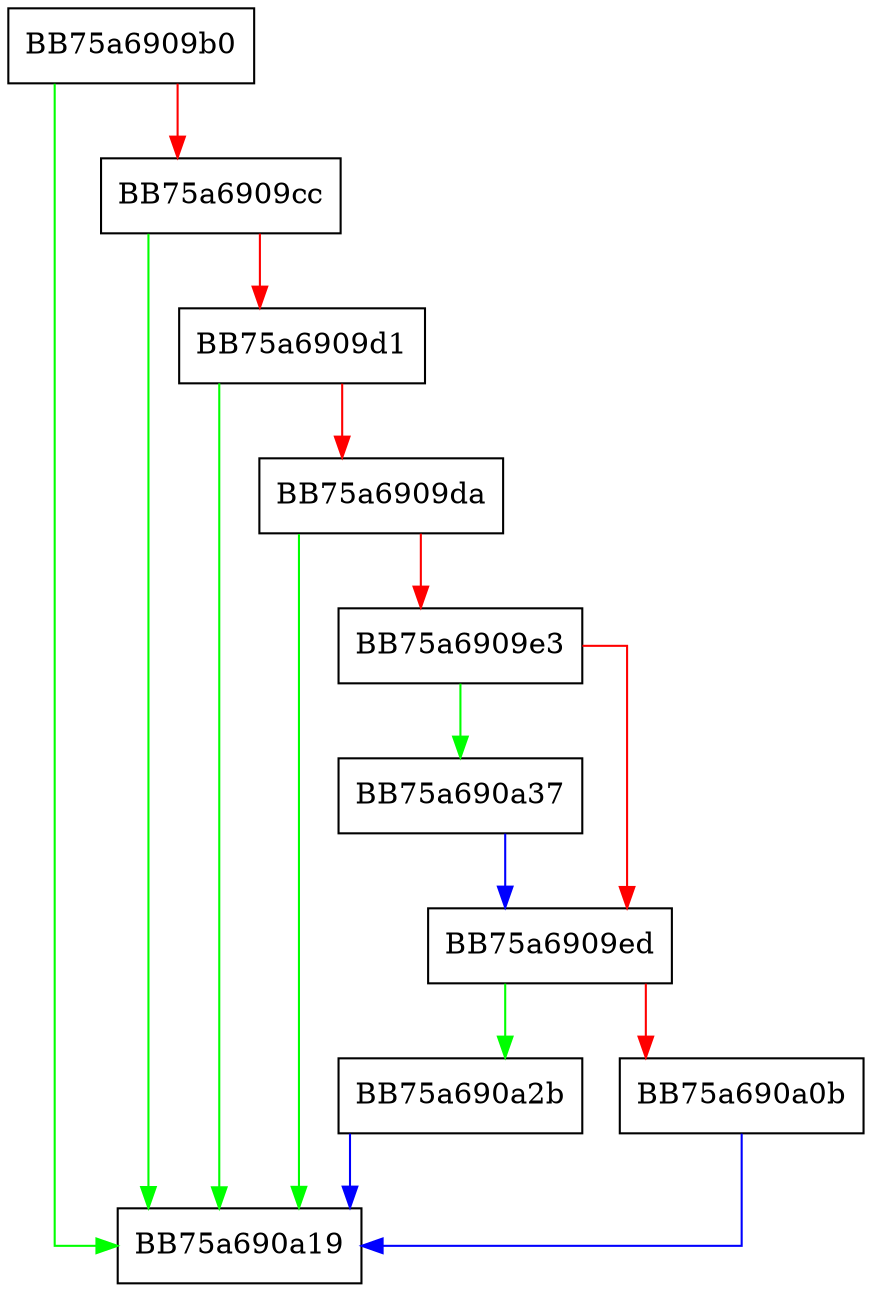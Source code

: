 digraph RkpatCallback {
  node [shape="box"];
  graph [splines=ortho];
  BB75a6909b0 -> BB75a690a19 [color="green"];
  BB75a6909b0 -> BB75a6909cc [color="red"];
  BB75a6909cc -> BB75a690a19 [color="green"];
  BB75a6909cc -> BB75a6909d1 [color="red"];
  BB75a6909d1 -> BB75a690a19 [color="green"];
  BB75a6909d1 -> BB75a6909da [color="red"];
  BB75a6909da -> BB75a690a19 [color="green"];
  BB75a6909da -> BB75a6909e3 [color="red"];
  BB75a6909e3 -> BB75a690a37 [color="green"];
  BB75a6909e3 -> BB75a6909ed [color="red"];
  BB75a6909ed -> BB75a690a2b [color="green"];
  BB75a6909ed -> BB75a690a0b [color="red"];
  BB75a690a0b -> BB75a690a19 [color="blue"];
  BB75a690a2b -> BB75a690a19 [color="blue"];
  BB75a690a37 -> BB75a6909ed [color="blue"];
}